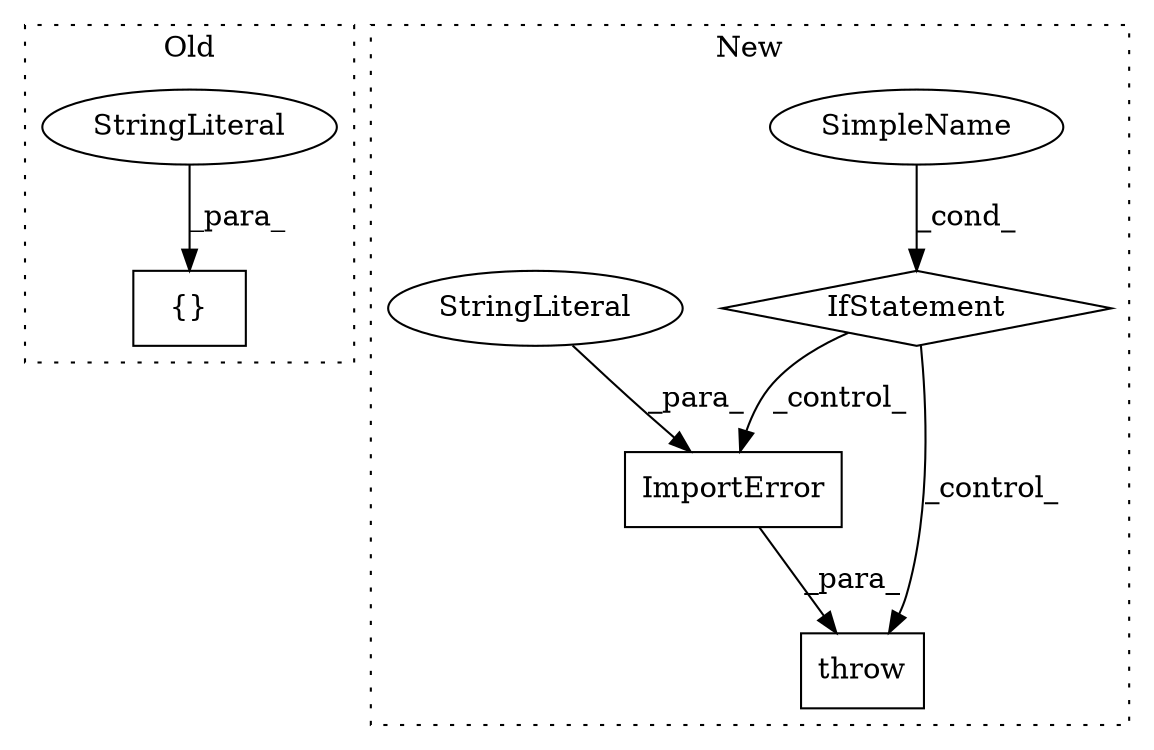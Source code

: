 digraph G {
subgraph cluster0 {
1 [label="{}" a="4" s="418,493" l="1,1" shape="box"];
5 [label="StringLiteral" a="45" s="433" l="4" shape="ellipse"];
label = "Old";
style="dotted";
}
subgraph cluster1 {
2 [label="ImportError" a="32" s="2604,2692" l="12,1" shape="box"];
3 [label="throw" a="53" s="2598" l="6" shape="box"];
4 [label="SimpleName" a="42" s="" l="" shape="ellipse"];
6 [label="StringLiteral" a="45" s="2616" l="76" shape="ellipse"];
7 [label="IfStatement" a="25" s="2245,2268" l="4,2" shape="diamond"];
label = "New";
style="dotted";
}
2 -> 3 [label="_para_"];
4 -> 7 [label="_cond_"];
5 -> 1 [label="_para_"];
6 -> 2 [label="_para_"];
7 -> 2 [label="_control_"];
7 -> 3 [label="_control_"];
}